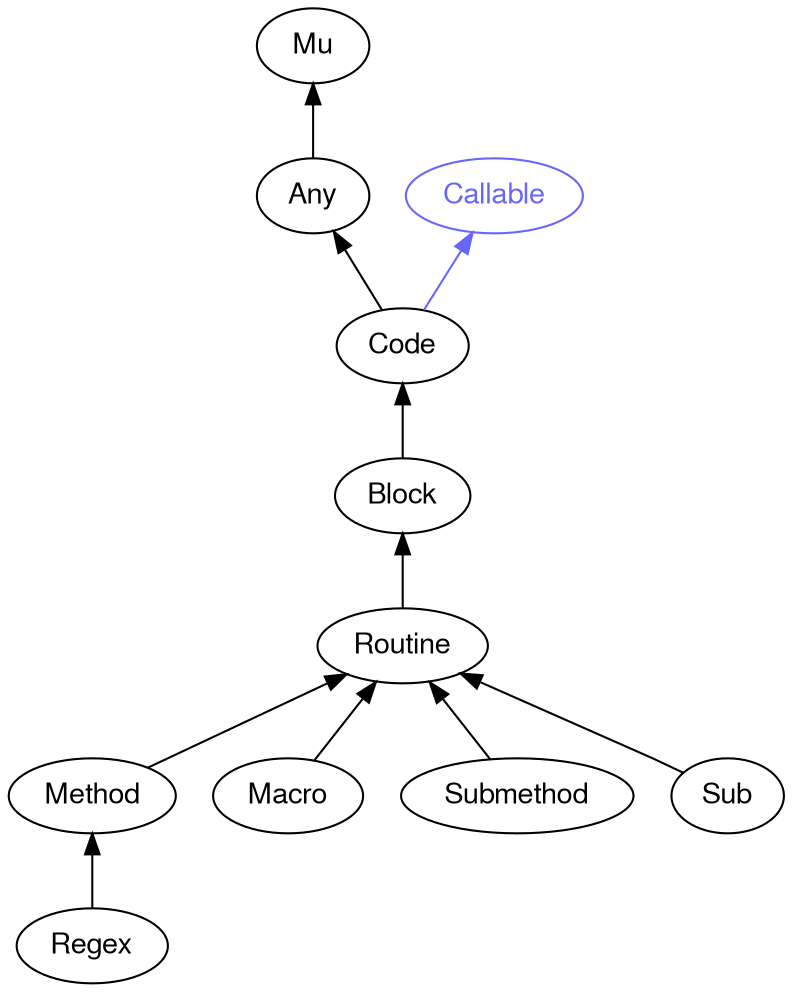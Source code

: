 digraph "perl6-type-graph" {
    rankdir=BT;
    splines=polyline;
    overlap=false; 
    // Types
    "Routine" [color="#000000", fontcolor="#000000", href="/type/Routine", fontname="FreeSans"];
    "Mu" [color="#000000", fontcolor="#000000", href="/type/Mu", fontname="FreeSans"];
    "Any" [color="#000000", fontcolor="#000000", href="/type/Any", fontname="FreeSans"];
    "Callable" [color="#6666FF", fontcolor="#6666FF", href="/type/Callable", fontname="FreeSans"];
    "Code" [color="#000000", fontcolor="#000000", href="/type/Code", fontname="FreeSans"];
    "Block" [color="#000000", fontcolor="#000000", href="/type/Block", fontname="FreeSans"];
    "Method" [color="#000000", fontcolor="#000000", href="/type/Method", fontname="FreeSans"];
    "Macro" [color="#000000", fontcolor="#000000", href="/type/Macro", fontname="FreeSans"];
    "Submethod" [color="#000000", fontcolor="#000000", href="/type/Submethod", fontname="FreeSans"];
    "Sub" [color="#000000", fontcolor="#000000", href="/type/Sub", fontname="FreeSans"];
    "Regex" [color="#000000", fontcolor="#000000", href="/type/Regex", fontname="FreeSans"];

    // Superclasses
    "Routine" -> "Block" [color="#000000"];
    "Any" -> "Mu" [color="#000000"];
    "Code" -> "Any" [color="#000000"];
    "Block" -> "Code" [color="#000000"];
    "Method" -> "Routine" [color="#000000"];
    "Macro" -> "Routine" [color="#000000"];
    "Submethod" -> "Routine" [color="#000000"];
    "Sub" -> "Routine" [color="#000000"];
    "Regex" -> "Method" [color="#000000"];

    // Roles
    "Code" -> "Callable" [color="#6666FF"];
}
